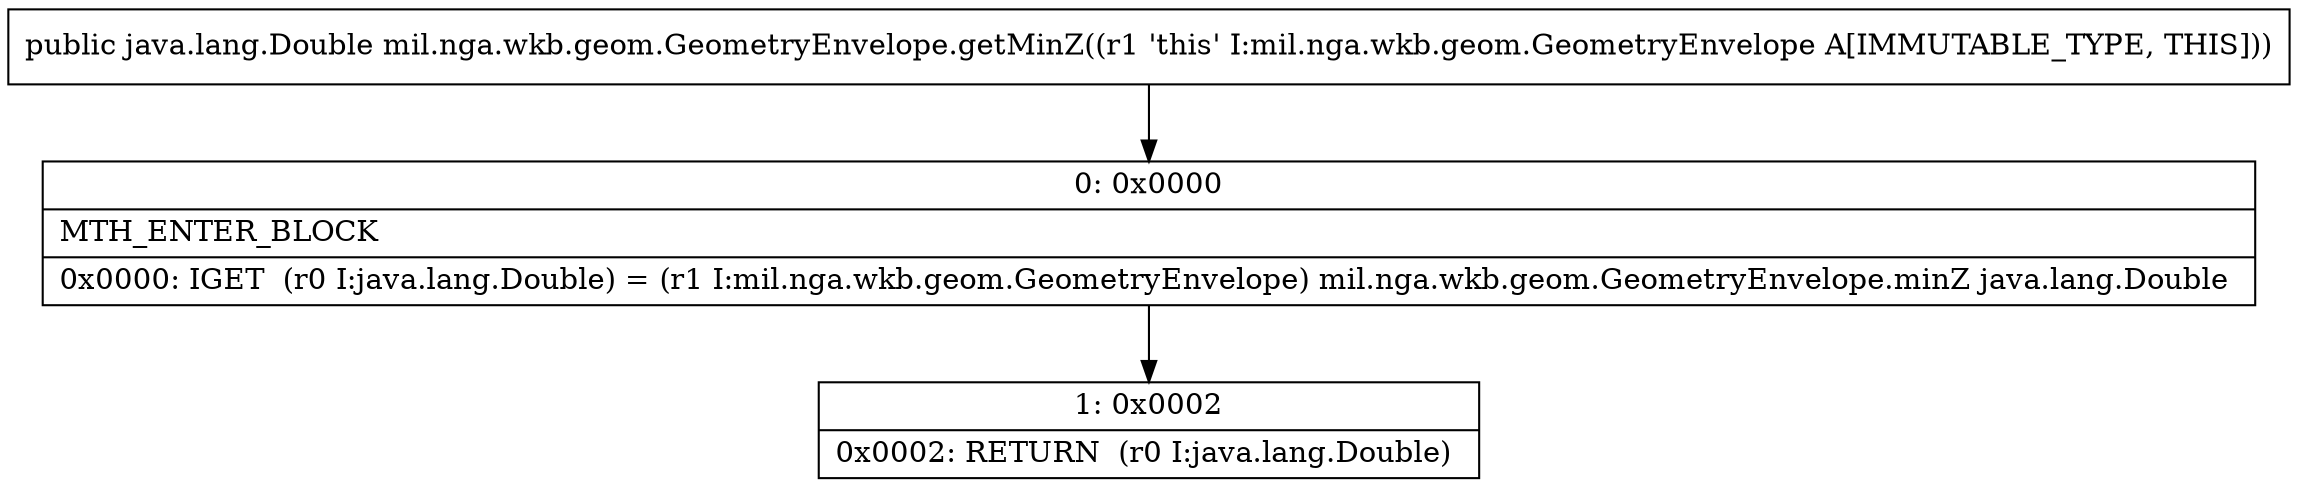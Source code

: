 digraph "CFG formil.nga.wkb.geom.GeometryEnvelope.getMinZ()Ljava\/lang\/Double;" {
Node_0 [shape=record,label="{0\:\ 0x0000|MTH_ENTER_BLOCK\l|0x0000: IGET  (r0 I:java.lang.Double) = (r1 I:mil.nga.wkb.geom.GeometryEnvelope) mil.nga.wkb.geom.GeometryEnvelope.minZ java.lang.Double \l}"];
Node_1 [shape=record,label="{1\:\ 0x0002|0x0002: RETURN  (r0 I:java.lang.Double) \l}"];
MethodNode[shape=record,label="{public java.lang.Double mil.nga.wkb.geom.GeometryEnvelope.getMinZ((r1 'this' I:mil.nga.wkb.geom.GeometryEnvelope A[IMMUTABLE_TYPE, THIS])) }"];
MethodNode -> Node_0;
Node_0 -> Node_1;
}

